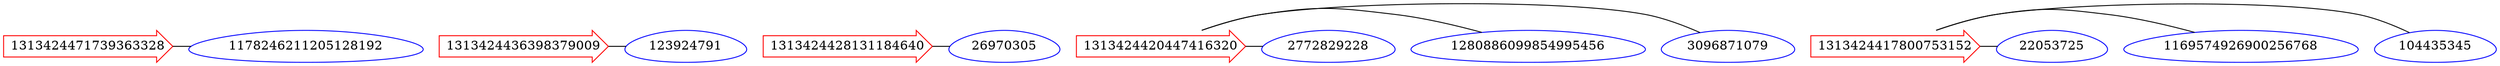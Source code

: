 graph {
	node [color=red shape=rarrow]
	1313424471739363328 [label=1313424471739363328]
	node [color=blue shape=egg]
	1178246211205128192 [label=1178246211205128192]
	1313424471739363328 -- 1178246211205128192 [constraint=false]
	node [color=red shape=rarrow]
	1313424436398379009 [label=1313424436398379009]
	node [color=blue shape=egg]
	123924791 [label=123924791]
	1313424436398379009 -- 123924791 [constraint=false]
	node [color=red shape=rarrow]
	1313424428131184640 [label=1313424428131184640]
	node [color=blue shape=egg]
	26970305 [label=26970305]
	1313424428131184640 -- 26970305 [constraint=false]
	node [color=red shape=rarrow]
	1313424420447416320 [label=1313424420447416320]
	node [color=blue shape=egg]
	2772829228 [label=2772829228]
	1313424420447416320 -- 2772829228 [constraint=false]
	node [color=blue shape=egg]
	1280886099854995456 [label=1280886099854995456]
	1313424420447416320 -- 1280886099854995456 [constraint=false]
	node [color=blue shape=egg]
	3096871079 [label=3096871079]
	1313424420447416320 -- 3096871079 [constraint=false]
	node [color=red shape=rarrow]
	1313424417800753152 [label=1313424417800753152]
	node [color=blue shape=egg]
	22053725 [label=22053725]
	1313424417800753152 -- 22053725 [constraint=false]
	node [color=blue shape=egg]
	1169574926900256768 [label=1169574926900256768]
	1313424417800753152 -- 1169574926900256768 [constraint=false]
	node [color=blue shape=egg]
	104435345 [label=104435345]
	1313424417800753152 -- 104435345 [constraint=false]
}
